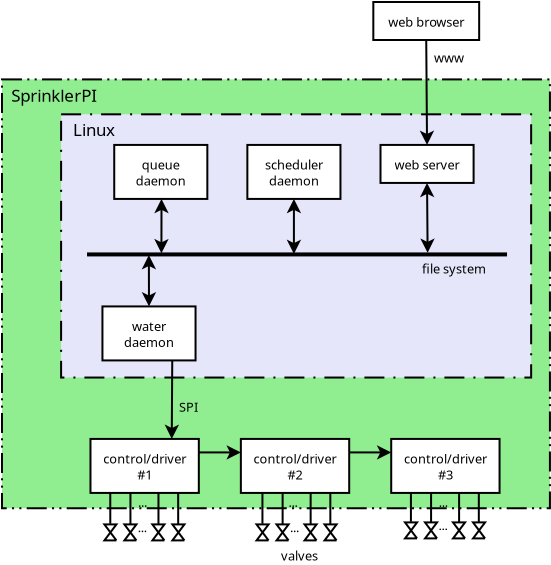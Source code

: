 <?xml version="1.0" encoding="UTF-8"?>
<dia:diagram xmlns:dia="http://www.lysator.liu.se/~alla/dia/">
  <dia:layer name="Background" visible="true" active="true">
    <dia:object type="Standard - Box" version="0" id="O0">
      <dia:attribute name="obj_pos">
        <dia:point val="8.048,3.449"/>
      </dia:attribute>
      <dia:attribute name="obj_bb">
        <dia:rectangle val="7.998,3.399;35.495,24.942"/>
      </dia:attribute>
      <dia:attribute name="elem_corner">
        <dia:point val="8.048,3.449"/>
      </dia:attribute>
      <dia:attribute name="elem_width">
        <dia:real val="27.396"/>
      </dia:attribute>
      <dia:attribute name="elem_height">
        <dia:real val="21.443"/>
      </dia:attribute>
      <dia:attribute name="border_width">
        <dia:real val="0.1"/>
      </dia:attribute>
      <dia:attribute name="inner_color">
        <dia:color val="#90ee90"/>
      </dia:attribute>
      <dia:attribute name="show_background">
        <dia:boolean val="true"/>
      </dia:attribute>
      <dia:attribute name="line_style">
        <dia:enum val="3"/>
      </dia:attribute>
    </dia:object>
    <dia:object type="Standard - Line" version="0" id="O1">
      <dia:attribute name="obj_pos">
        <dia:point val="22.079,23.827"/>
      </dia:attribute>
      <dia:attribute name="obj_bb">
        <dia:rectangle val="22.029,23.777;22.129,25.751"/>
      </dia:attribute>
      <dia:attribute name="conn_endpoints">
        <dia:point val="22.079,23.827"/>
        <dia:point val="22.079,25.701"/>
      </dia:attribute>
      <dia:attribute name="numcp">
        <dia:int val="1"/>
      </dia:attribute>
    </dia:object>
    <dia:object type="Standard - Text" version="1" id="O2">
      <dia:attribute name="obj_pos">
        <dia:point val="22.449,26.095"/>
      </dia:attribute>
      <dia:attribute name="obj_bb">
        <dia:rectangle val="22.449,25.5;23.056,26.245"/>
      </dia:attribute>
      <dia:attribute name="text">
        <dia:composite type="text">
          <dia:attribute name="string">
            <dia:string>#...#</dia:string>
          </dia:attribute>
          <dia:attribute name="font">
            <dia:font family="sans" style="0" name="Helvetica"/>
          </dia:attribute>
          <dia:attribute name="height">
            <dia:real val="0.8"/>
          </dia:attribute>
          <dia:attribute name="pos">
            <dia:point val="22.449,26.095"/>
          </dia:attribute>
          <dia:attribute name="color">
            <dia:color val="#000000"/>
          </dia:attribute>
          <dia:attribute name="alignment">
            <dia:enum val="0"/>
          </dia:attribute>
        </dia:composite>
      </dia:attribute>
      <dia:attribute name="valign">
        <dia:enum val="3"/>
      </dia:attribute>
    </dia:object>
    <dia:object type="Standard - Line" version="0" id="O3">
      <dia:attribute name="obj_pos">
        <dia:point val="21.07,23.794"/>
      </dia:attribute>
      <dia:attribute name="obj_bb">
        <dia:rectangle val="21.02,23.744;21.12,25.718"/>
      </dia:attribute>
      <dia:attribute name="conn_endpoints">
        <dia:point val="21.07,23.794"/>
        <dia:point val="21.07,25.668"/>
      </dia:attribute>
      <dia:attribute name="numcp">
        <dia:int val="1"/>
      </dia:attribute>
    </dia:object>
    <dia:object type="Standard - Line" version="0" id="O4">
      <dia:attribute name="obj_pos">
        <dia:point val="23.48,23.809"/>
      </dia:attribute>
      <dia:attribute name="obj_bb">
        <dia:rectangle val="23.43,23.759;23.53,25.733"/>
      </dia:attribute>
      <dia:attribute name="conn_endpoints">
        <dia:point val="23.48,23.809"/>
        <dia:point val="23.48,25.683"/>
      </dia:attribute>
      <dia:attribute name="numcp">
        <dia:int val="1"/>
      </dia:attribute>
    </dia:object>
    <dia:object type="Standard - Line" version="0" id="O5">
      <dia:attribute name="obj_pos">
        <dia:point val="24.465,23.816"/>
      </dia:attribute>
      <dia:attribute name="obj_bb">
        <dia:rectangle val="24.415,23.766;24.515,25.739"/>
      </dia:attribute>
      <dia:attribute name="conn_endpoints">
        <dia:point val="24.465,23.816"/>
        <dia:point val="24.465,25.689"/>
      </dia:attribute>
      <dia:attribute name="numcp">
        <dia:int val="1"/>
      </dia:attribute>
    </dia:object>
    <dia:object type="Standard - PolyLine" version="0" id="O6">
      <dia:attribute name="obj_pos">
        <dia:point val="24.776,26.5"/>
      </dia:attribute>
      <dia:attribute name="obj_bb">
        <dia:rectangle val="24.076,25.65;24.876,26.57"/>
      </dia:attribute>
      <dia:attribute name="poly_points">
        <dia:point val="24.776,26.5"/>
        <dia:point val="24.176,25.7"/>
        <dia:point val="24.776,25.7"/>
        <dia:point val="24.176,26.5"/>
        <dia:point val="24.776,26.5"/>
      </dia:attribute>
    </dia:object>
    <dia:object type="Standard - PolyLine" version="0" id="O7">
      <dia:attribute name="obj_pos">
        <dia:point val="21.376,26.5"/>
      </dia:attribute>
      <dia:attribute name="obj_bb">
        <dia:rectangle val="20.676,25.65;21.476,26.57"/>
      </dia:attribute>
      <dia:attribute name="poly_points">
        <dia:point val="21.376,26.5"/>
        <dia:point val="20.776,25.7"/>
        <dia:point val="21.376,25.7"/>
        <dia:point val="20.776,26.5"/>
        <dia:point val="21.376,26.5"/>
      </dia:attribute>
    </dia:object>
    <dia:object type="Standard - PolyLine" version="0" id="O8">
      <dia:attribute name="obj_pos">
        <dia:point val="22.376,26.5"/>
      </dia:attribute>
      <dia:attribute name="obj_bb">
        <dia:rectangle val="21.676,25.65;22.476,26.57"/>
      </dia:attribute>
      <dia:attribute name="poly_points">
        <dia:point val="22.376,26.5"/>
        <dia:point val="21.776,25.7"/>
        <dia:point val="22.376,25.7"/>
        <dia:point val="21.776,26.5"/>
        <dia:point val="22.376,26.5"/>
      </dia:attribute>
    </dia:object>
    <dia:object type="Standard - PolyLine" version="0" id="O9">
      <dia:attribute name="obj_pos">
        <dia:point val="23.776,26.5"/>
      </dia:attribute>
      <dia:attribute name="obj_bb">
        <dia:rectangle val="23.076,25.65;23.876,26.57"/>
      </dia:attribute>
      <dia:attribute name="poly_points">
        <dia:point val="23.776,26.5"/>
        <dia:point val="23.176,25.7"/>
        <dia:point val="23.776,25.7"/>
        <dia:point val="23.176,26.5"/>
        <dia:point val="23.776,26.5"/>
      </dia:attribute>
    </dia:object>
    <dia:object type="Standard - Line" version="0" id="O10">
      <dia:attribute name="obj_pos">
        <dia:point val="14.47,23.827"/>
      </dia:attribute>
      <dia:attribute name="obj_bb">
        <dia:rectangle val="14.42,23.777;14.52,25.751"/>
      </dia:attribute>
      <dia:attribute name="conn_endpoints">
        <dia:point val="14.47,23.827"/>
        <dia:point val="14.47,25.701"/>
      </dia:attribute>
      <dia:attribute name="numcp">
        <dia:int val="1"/>
      </dia:attribute>
    </dia:object>
    <dia:object type="Standard - Text" version="1" id="O11">
      <dia:attribute name="obj_pos">
        <dia:point val="14.841,26.095"/>
      </dia:attribute>
      <dia:attribute name="obj_bb">
        <dia:rectangle val="14.841,25.5;15.448,26.245"/>
      </dia:attribute>
      <dia:attribute name="text">
        <dia:composite type="text">
          <dia:attribute name="string">
            <dia:string>#...#</dia:string>
          </dia:attribute>
          <dia:attribute name="font">
            <dia:font family="sans" style="0" name="Helvetica"/>
          </dia:attribute>
          <dia:attribute name="height">
            <dia:real val="0.8"/>
          </dia:attribute>
          <dia:attribute name="pos">
            <dia:point val="14.841,26.095"/>
          </dia:attribute>
          <dia:attribute name="color">
            <dia:color val="#000000"/>
          </dia:attribute>
          <dia:attribute name="alignment">
            <dia:enum val="0"/>
          </dia:attribute>
        </dia:composite>
      </dia:attribute>
      <dia:attribute name="valign">
        <dia:enum val="3"/>
      </dia:attribute>
    </dia:object>
    <dia:object type="Standard - Line" version="0" id="O12">
      <dia:attribute name="obj_pos">
        <dia:point val="13.462,23.794"/>
      </dia:attribute>
      <dia:attribute name="obj_bb">
        <dia:rectangle val="13.412,23.744;13.512,25.718"/>
      </dia:attribute>
      <dia:attribute name="conn_endpoints">
        <dia:point val="13.462,23.794"/>
        <dia:point val="13.462,25.668"/>
      </dia:attribute>
      <dia:attribute name="numcp">
        <dia:int val="1"/>
      </dia:attribute>
    </dia:object>
    <dia:object type="Standard - Line" version="0" id="O13">
      <dia:attribute name="obj_pos">
        <dia:point val="15.871,23.809"/>
      </dia:attribute>
      <dia:attribute name="obj_bb">
        <dia:rectangle val="15.821,23.759;15.921,25.733"/>
      </dia:attribute>
      <dia:attribute name="conn_endpoints">
        <dia:point val="15.871,23.809"/>
        <dia:point val="15.871,25.683"/>
      </dia:attribute>
      <dia:attribute name="numcp">
        <dia:int val="1"/>
      </dia:attribute>
    </dia:object>
    <dia:object type="Standard - Line" version="0" id="O14">
      <dia:attribute name="obj_pos">
        <dia:point val="16.857,23.816"/>
      </dia:attribute>
      <dia:attribute name="obj_bb">
        <dia:rectangle val="16.807,23.766;16.907,25.739"/>
      </dia:attribute>
      <dia:attribute name="conn_endpoints">
        <dia:point val="16.857,23.816"/>
        <dia:point val="16.857,25.689"/>
      </dia:attribute>
      <dia:attribute name="numcp">
        <dia:int val="1"/>
      </dia:attribute>
    </dia:object>
    <dia:object type="Standard - PolyLine" version="0" id="O15">
      <dia:attribute name="obj_pos">
        <dia:point val="17.168,26.5"/>
      </dia:attribute>
      <dia:attribute name="obj_bb">
        <dia:rectangle val="16.468,25.65;17.268,26.57"/>
      </dia:attribute>
      <dia:attribute name="poly_points">
        <dia:point val="17.168,26.5"/>
        <dia:point val="16.568,25.7"/>
        <dia:point val="17.168,25.7"/>
        <dia:point val="16.568,26.5"/>
        <dia:point val="17.168,26.5"/>
      </dia:attribute>
    </dia:object>
    <dia:object type="Standard - PolyLine" version="0" id="O16">
      <dia:attribute name="obj_pos">
        <dia:point val="13.768,26.5"/>
      </dia:attribute>
      <dia:attribute name="obj_bb">
        <dia:rectangle val="13.068,25.65;13.868,26.57"/>
      </dia:attribute>
      <dia:attribute name="poly_points">
        <dia:point val="13.768,26.5"/>
        <dia:point val="13.168,25.7"/>
        <dia:point val="13.768,25.7"/>
        <dia:point val="13.168,26.5"/>
        <dia:point val="13.768,26.5"/>
      </dia:attribute>
    </dia:object>
    <dia:object type="Standard - PolyLine" version="0" id="O17">
      <dia:attribute name="obj_pos">
        <dia:point val="14.768,26.5"/>
      </dia:attribute>
      <dia:attribute name="obj_bb">
        <dia:rectangle val="14.068,25.65;14.868,26.57"/>
      </dia:attribute>
      <dia:attribute name="poly_points">
        <dia:point val="14.768,26.5"/>
        <dia:point val="14.168,25.7"/>
        <dia:point val="14.768,25.7"/>
        <dia:point val="14.168,26.5"/>
        <dia:point val="14.768,26.5"/>
      </dia:attribute>
    </dia:object>
    <dia:object type="Standard - PolyLine" version="0" id="O18">
      <dia:attribute name="obj_pos">
        <dia:point val="16.168,26.5"/>
      </dia:attribute>
      <dia:attribute name="obj_bb">
        <dia:rectangle val="15.468,25.65;16.268,26.57"/>
      </dia:attribute>
      <dia:attribute name="poly_points">
        <dia:point val="16.168,26.5"/>
        <dia:point val="15.568,25.7"/>
        <dia:point val="16.168,25.7"/>
        <dia:point val="15.568,26.5"/>
        <dia:point val="16.168,26.5"/>
      </dia:attribute>
    </dia:object>
    <dia:object type="Standard - Box" version="0" id="O19">
      <dia:attribute name="obj_pos">
        <dia:point val="11.003,5.195"/>
      </dia:attribute>
      <dia:attribute name="obj_bb">
        <dia:rectangle val="10.953,5.145;34.555,18.406"/>
      </dia:attribute>
      <dia:attribute name="elem_corner">
        <dia:point val="11.003,5.195"/>
      </dia:attribute>
      <dia:attribute name="elem_width">
        <dia:real val="23.502"/>
      </dia:attribute>
      <dia:attribute name="elem_height">
        <dia:real val="13.161"/>
      </dia:attribute>
      <dia:attribute name="border_width">
        <dia:real val="0.1"/>
      </dia:attribute>
      <dia:attribute name="inner_color">
        <dia:color val="#e6e6fa"/>
      </dia:attribute>
      <dia:attribute name="show_background">
        <dia:boolean val="true"/>
      </dia:attribute>
      <dia:attribute name="line_style">
        <dia:enum val="2"/>
      </dia:attribute>
    </dia:object>
    <dia:object type="Standard - Text" version="1" id="O20">
      <dia:attribute name="obj_pos">
        <dia:point val="22,27.5"/>
      </dia:attribute>
      <dia:attribute name="obj_bb">
        <dia:rectangle val="22,26.905;24.058,27.65"/>
      </dia:attribute>
      <dia:attribute name="text">
        <dia:composite type="text">
          <dia:attribute name="string">
            <dia:string>#valves#</dia:string>
          </dia:attribute>
          <dia:attribute name="font">
            <dia:font family="sans" style="0" name="Helvetica"/>
          </dia:attribute>
          <dia:attribute name="height">
            <dia:real val="0.8"/>
          </dia:attribute>
          <dia:attribute name="pos">
            <dia:point val="22,27.5"/>
          </dia:attribute>
          <dia:attribute name="color">
            <dia:color val="#000000"/>
          </dia:attribute>
          <dia:attribute name="alignment">
            <dia:enum val="0"/>
          </dia:attribute>
        </dia:composite>
      </dia:attribute>
      <dia:attribute name="valign">
        <dia:enum val="3"/>
      </dia:attribute>
    </dia:object>
    <dia:object type="Standard - Line" version="0" id="O21">
      <dia:attribute name="obj_pos">
        <dia:point val="16.561,17.5"/>
      </dia:attribute>
      <dia:attribute name="obj_bb">
        <dia:rectangle val="16.178,17.45;16.901,21.537"/>
      </dia:attribute>
      <dia:attribute name="conn_endpoints">
        <dia:point val="16.561,17.5"/>
        <dia:point val="16.535,21.425"/>
      </dia:attribute>
      <dia:attribute name="numcp">
        <dia:int val="1"/>
      </dia:attribute>
      <dia:attribute name="end_arrow">
        <dia:enum val="22"/>
      </dia:attribute>
      <dia:attribute name="end_arrow_length">
        <dia:real val="0.5"/>
      </dia:attribute>
      <dia:attribute name="end_arrow_width">
        <dia:real val="0.5"/>
      </dia:attribute>
      <dia:connections>
        <dia:connection handle="0" to="O42" connection="14"/>
        <dia:connection handle="1" to="O35" connection="3"/>
      </dia:connections>
    </dia:object>
    <dia:object type="Standard - Text" version="1" id="O22">
      <dia:attribute name="obj_pos">
        <dia:point val="8.513,4.571"/>
      </dia:attribute>
      <dia:attribute name="obj_bb">
        <dia:rectangle val="8.513,3.784;13.063,4.771"/>
      </dia:attribute>
      <dia:attribute name="text">
        <dia:composite type="text">
          <dia:attribute name="string">
            <dia:string>#SprinklerPI#</dia:string>
          </dia:attribute>
          <dia:attribute name="font">
            <dia:font family="sans" style="0" name="Helvetica"/>
          </dia:attribute>
          <dia:attribute name="height">
            <dia:real val="1.058"/>
          </dia:attribute>
          <dia:attribute name="pos">
            <dia:point val="8.513,4.571"/>
          </dia:attribute>
          <dia:attribute name="color">
            <dia:color val="#000000"/>
          </dia:attribute>
          <dia:attribute name="alignment">
            <dia:enum val="0"/>
          </dia:attribute>
        </dia:composite>
      </dia:attribute>
      <dia:attribute name="valign">
        <dia:enum val="3"/>
      </dia:attribute>
    </dia:object>
    <dia:object type="Standard - Text" version="1" id="O23">
      <dia:attribute name="obj_pos">
        <dia:point val="29.647,2.606"/>
      </dia:attribute>
      <dia:attribute name="obj_bb">
        <dia:rectangle val="29.647,2.011;31.215,2.756"/>
      </dia:attribute>
      <dia:attribute name="text">
        <dia:composite type="text">
          <dia:attribute name="string">
            <dia:string>#www#</dia:string>
          </dia:attribute>
          <dia:attribute name="font">
            <dia:font family="sans" style="0" name="Helvetica"/>
          </dia:attribute>
          <dia:attribute name="height">
            <dia:real val="0.8"/>
          </dia:attribute>
          <dia:attribute name="pos">
            <dia:point val="29.647,2.606"/>
          </dia:attribute>
          <dia:attribute name="color">
            <dia:color val="#000000"/>
          </dia:attribute>
          <dia:attribute name="alignment">
            <dia:enum val="0"/>
          </dia:attribute>
        </dia:composite>
      </dia:attribute>
      <dia:attribute name="valign">
        <dia:enum val="3"/>
      </dia:attribute>
    </dia:object>
    <dia:object type="Flowchart - Box" version="0" id="O24">
      <dia:attribute name="obj_pos">
        <dia:point val="26.614,-0.421"/>
      </dia:attribute>
      <dia:attribute name="obj_bb">
        <dia:rectangle val="26.564,-0.471;31.957,1.529"/>
      </dia:attribute>
      <dia:attribute name="elem_corner">
        <dia:point val="26.614,-0.421"/>
      </dia:attribute>
      <dia:attribute name="elem_width">
        <dia:real val="5.292"/>
      </dia:attribute>
      <dia:attribute name="elem_height">
        <dia:real val="1.9"/>
      </dia:attribute>
      <dia:attribute name="show_background">
        <dia:boolean val="true"/>
      </dia:attribute>
      <dia:attribute name="padding">
        <dia:real val="0.5"/>
      </dia:attribute>
      <dia:attribute name="text">
        <dia:composite type="text">
          <dia:attribute name="string">
            <dia:string>#web browser#</dia:string>
          </dia:attribute>
          <dia:attribute name="font">
            <dia:font family="sans" style="0" name="Helvetica"/>
          </dia:attribute>
          <dia:attribute name="height">
            <dia:real val="0.8"/>
          </dia:attribute>
          <dia:attribute name="pos">
            <dia:point val="29.26,0.724"/>
          </dia:attribute>
          <dia:attribute name="color">
            <dia:color val="#000000"/>
          </dia:attribute>
          <dia:attribute name="alignment">
            <dia:enum val="1"/>
          </dia:attribute>
        </dia:composite>
      </dia:attribute>
    </dia:object>
    <dia:object type="Standard - Line" version="0" id="O25">
      <dia:attribute name="obj_pos">
        <dia:point val="29.502,23.727"/>
      </dia:attribute>
      <dia:attribute name="obj_bb">
        <dia:rectangle val="29.452,23.677;29.552,25.651"/>
      </dia:attribute>
      <dia:attribute name="conn_endpoints">
        <dia:point val="29.502,23.727"/>
        <dia:point val="29.502,25.601"/>
      </dia:attribute>
      <dia:attribute name="numcp">
        <dia:int val="1"/>
      </dia:attribute>
    </dia:object>
    <dia:object type="Standard - Text" version="1" id="O26">
      <dia:attribute name="obj_pos">
        <dia:point val="29.873,25.995"/>
      </dia:attribute>
      <dia:attribute name="obj_bb">
        <dia:rectangle val="29.873,25.4;30.48,26.145"/>
      </dia:attribute>
      <dia:attribute name="text">
        <dia:composite type="text">
          <dia:attribute name="string">
            <dia:string>#...#</dia:string>
          </dia:attribute>
          <dia:attribute name="font">
            <dia:font family="sans" style="0" name="Helvetica"/>
          </dia:attribute>
          <dia:attribute name="height">
            <dia:real val="0.8"/>
          </dia:attribute>
          <dia:attribute name="pos">
            <dia:point val="29.873,25.995"/>
          </dia:attribute>
          <dia:attribute name="color">
            <dia:color val="#000000"/>
          </dia:attribute>
          <dia:attribute name="alignment">
            <dia:enum val="0"/>
          </dia:attribute>
        </dia:composite>
      </dia:attribute>
      <dia:attribute name="valign">
        <dia:enum val="3"/>
      </dia:attribute>
    </dia:object>
    <dia:object type="Standard - Line" version="0" id="O27">
      <dia:attribute name="obj_pos">
        <dia:point val="28.494,23.694"/>
      </dia:attribute>
      <dia:attribute name="obj_bb">
        <dia:rectangle val="28.444,23.644;28.544,25.618"/>
      </dia:attribute>
      <dia:attribute name="conn_endpoints">
        <dia:point val="28.494,23.694"/>
        <dia:point val="28.494,25.568"/>
      </dia:attribute>
      <dia:attribute name="numcp">
        <dia:int val="1"/>
      </dia:attribute>
    </dia:object>
    <dia:object type="Standard - Line" version="0" id="O28">
      <dia:attribute name="obj_pos">
        <dia:point val="30.903,23.709"/>
      </dia:attribute>
      <dia:attribute name="obj_bb">
        <dia:rectangle val="30.853,23.66;30.953,25.633"/>
      </dia:attribute>
      <dia:attribute name="conn_endpoints">
        <dia:point val="30.903,23.709"/>
        <dia:point val="30.903,25.583"/>
      </dia:attribute>
      <dia:attribute name="numcp">
        <dia:int val="1"/>
      </dia:attribute>
    </dia:object>
    <dia:object type="Standard - Line" version="0" id="O29">
      <dia:attribute name="obj_pos">
        <dia:point val="31.889,23.716"/>
      </dia:attribute>
      <dia:attribute name="obj_bb">
        <dia:rectangle val="31.839,23.666;31.939,25.639"/>
      </dia:attribute>
      <dia:attribute name="conn_endpoints">
        <dia:point val="31.889,23.716"/>
        <dia:point val="31.889,25.589"/>
      </dia:attribute>
      <dia:attribute name="numcp">
        <dia:int val="1"/>
      </dia:attribute>
    </dia:object>
    <dia:object type="Standard - Text" version="1" id="O30">
      <dia:attribute name="obj_pos">
        <dia:point val="29.889,24.833"/>
      </dia:attribute>
      <dia:attribute name="obj_bb">
        <dia:rectangle val="29.889,24.238;30.497,24.983"/>
      </dia:attribute>
      <dia:attribute name="text">
        <dia:composite type="text">
          <dia:attribute name="string">
            <dia:string>#...#</dia:string>
          </dia:attribute>
          <dia:attribute name="font">
            <dia:font family="sans" style="0" name="Helvetica"/>
          </dia:attribute>
          <dia:attribute name="height">
            <dia:real val="0.8"/>
          </dia:attribute>
          <dia:attribute name="pos">
            <dia:point val="29.889,24.833"/>
          </dia:attribute>
          <dia:attribute name="color">
            <dia:color val="#000000"/>
          </dia:attribute>
          <dia:attribute name="alignment">
            <dia:enum val="0"/>
          </dia:attribute>
        </dia:composite>
      </dia:attribute>
      <dia:attribute name="valign">
        <dia:enum val="3"/>
      </dia:attribute>
    </dia:object>
    <dia:object type="Flowchart - Box" version="0" id="O31">
      <dia:attribute name="obj_pos">
        <dia:point val="27.509,21.425"/>
      </dia:attribute>
      <dia:attribute name="obj_bb">
        <dia:rectangle val="27.459,21.375;32.976,24.175"/>
      </dia:attribute>
      <dia:attribute name="elem_corner">
        <dia:point val="27.509,21.425"/>
      </dia:attribute>
      <dia:attribute name="elem_width">
        <dia:real val="5.417"/>
      </dia:attribute>
      <dia:attribute name="elem_height">
        <dia:real val="2.7"/>
      </dia:attribute>
      <dia:attribute name="show_background">
        <dia:boolean val="true"/>
      </dia:attribute>
      <dia:attribute name="padding">
        <dia:real val="0.5"/>
      </dia:attribute>
      <dia:attribute name="text">
        <dia:composite type="text">
          <dia:attribute name="string">
            <dia:string>#control/driver
#3#</dia:string>
          </dia:attribute>
          <dia:attribute name="font">
            <dia:font family="sans" style="0" name="Helvetica"/>
          </dia:attribute>
          <dia:attribute name="height">
            <dia:real val="0.8"/>
          </dia:attribute>
          <dia:attribute name="pos">
            <dia:point val="30.218,22.57"/>
          </dia:attribute>
          <dia:attribute name="color">
            <dia:color val="#000000"/>
          </dia:attribute>
          <dia:attribute name="alignment">
            <dia:enum val="1"/>
          </dia:attribute>
        </dia:composite>
      </dia:attribute>
    </dia:object>
    <dia:object type="Standard - Text" version="1" id="O32">
      <dia:attribute name="obj_pos">
        <dia:point val="22.371,24.833"/>
      </dia:attribute>
      <dia:attribute name="obj_bb">
        <dia:rectangle val="22.371,24.238;22.979,24.983"/>
      </dia:attribute>
      <dia:attribute name="text">
        <dia:composite type="text">
          <dia:attribute name="string">
            <dia:string>#...#</dia:string>
          </dia:attribute>
          <dia:attribute name="font">
            <dia:font family="sans" style="0" name="Helvetica"/>
          </dia:attribute>
          <dia:attribute name="height">
            <dia:real val="0.8"/>
          </dia:attribute>
          <dia:attribute name="pos">
            <dia:point val="22.371,24.833"/>
          </dia:attribute>
          <dia:attribute name="color">
            <dia:color val="#000000"/>
          </dia:attribute>
          <dia:attribute name="alignment">
            <dia:enum val="0"/>
          </dia:attribute>
        </dia:composite>
      </dia:attribute>
      <dia:attribute name="valign">
        <dia:enum val="3"/>
      </dia:attribute>
    </dia:object>
    <dia:object type="Flowchart - Box" version="0" id="O33">
      <dia:attribute name="obj_pos">
        <dia:point val="19.991,21.425"/>
      </dia:attribute>
      <dia:attribute name="obj_bb">
        <dia:rectangle val="19.941,21.375;25.458,24.175"/>
      </dia:attribute>
      <dia:attribute name="elem_corner">
        <dia:point val="19.991,21.425"/>
      </dia:attribute>
      <dia:attribute name="elem_width">
        <dia:real val="5.417"/>
      </dia:attribute>
      <dia:attribute name="elem_height">
        <dia:real val="2.7"/>
      </dia:attribute>
      <dia:attribute name="show_background">
        <dia:boolean val="true"/>
      </dia:attribute>
      <dia:attribute name="padding">
        <dia:real val="0.5"/>
      </dia:attribute>
      <dia:attribute name="text">
        <dia:composite type="text">
          <dia:attribute name="string">
            <dia:string>#control/driver
#2#</dia:string>
          </dia:attribute>
          <dia:attribute name="font">
            <dia:font family="sans" style="0" name="Helvetica"/>
          </dia:attribute>
          <dia:attribute name="height">
            <dia:real val="0.8"/>
          </dia:attribute>
          <dia:attribute name="pos">
            <dia:point val="22.699,22.57"/>
          </dia:attribute>
          <dia:attribute name="color">
            <dia:color val="#000000"/>
          </dia:attribute>
          <dia:attribute name="alignment">
            <dia:enum val="1"/>
          </dia:attribute>
        </dia:composite>
      </dia:attribute>
    </dia:object>
    <dia:object type="Standard - Text" version="1" id="O34">
      <dia:attribute name="obj_pos">
        <dia:point val="14.853,24.833"/>
      </dia:attribute>
      <dia:attribute name="obj_bb">
        <dia:rectangle val="14.853,24.238;15.46,24.983"/>
      </dia:attribute>
      <dia:attribute name="text">
        <dia:composite type="text">
          <dia:attribute name="string">
            <dia:string>#...#</dia:string>
          </dia:attribute>
          <dia:attribute name="font">
            <dia:font family="sans" style="0" name="Helvetica"/>
          </dia:attribute>
          <dia:attribute name="height">
            <dia:real val="0.8"/>
          </dia:attribute>
          <dia:attribute name="pos">
            <dia:point val="14.853,24.833"/>
          </dia:attribute>
          <dia:attribute name="color">
            <dia:color val="#000000"/>
          </dia:attribute>
          <dia:attribute name="alignment">
            <dia:enum val="0"/>
          </dia:attribute>
        </dia:composite>
      </dia:attribute>
      <dia:attribute name="valign">
        <dia:enum val="3"/>
      </dia:attribute>
    </dia:object>
    <dia:object type="Flowchart - Box" version="0" id="O35">
      <dia:attribute name="obj_pos">
        <dia:point val="12.472,21.425"/>
      </dia:attribute>
      <dia:attribute name="obj_bb">
        <dia:rectangle val="12.422,21.375;17.94,24.175"/>
      </dia:attribute>
      <dia:attribute name="elem_corner">
        <dia:point val="12.472,21.425"/>
      </dia:attribute>
      <dia:attribute name="elem_width">
        <dia:real val="5.417"/>
      </dia:attribute>
      <dia:attribute name="elem_height">
        <dia:real val="2.7"/>
      </dia:attribute>
      <dia:attribute name="show_background">
        <dia:boolean val="true"/>
      </dia:attribute>
      <dia:attribute name="padding">
        <dia:real val="0.5"/>
      </dia:attribute>
      <dia:attribute name="text">
        <dia:composite type="text">
          <dia:attribute name="string">
            <dia:string>#control/driver
#1#</dia:string>
          </dia:attribute>
          <dia:attribute name="font">
            <dia:font family="sans" style="0" name="Helvetica"/>
          </dia:attribute>
          <dia:attribute name="height">
            <dia:real val="0.8"/>
          </dia:attribute>
          <dia:attribute name="pos">
            <dia:point val="15.181,22.57"/>
          </dia:attribute>
          <dia:attribute name="color">
            <dia:color val="#000000"/>
          </dia:attribute>
          <dia:attribute name="alignment">
            <dia:enum val="1"/>
          </dia:attribute>
        </dia:composite>
      </dia:attribute>
    </dia:object>
    <dia:object type="Standard - Line" version="0" id="O36">
      <dia:attribute name="obj_pos">
        <dia:point val="17.89,22.1"/>
      </dia:attribute>
      <dia:attribute name="obj_bb">
        <dia:rectangle val="17.84,21.738;20.102,22.462"/>
      </dia:attribute>
      <dia:attribute name="conn_endpoints">
        <dia:point val="17.89,22.1"/>
        <dia:point val="19.991,22.1"/>
      </dia:attribute>
      <dia:attribute name="numcp">
        <dia:int val="1"/>
      </dia:attribute>
      <dia:attribute name="end_arrow">
        <dia:enum val="22"/>
      </dia:attribute>
      <dia:attribute name="end_arrow_length">
        <dia:real val="0.5"/>
      </dia:attribute>
      <dia:attribute name="end_arrow_width">
        <dia:real val="0.5"/>
      </dia:attribute>
      <dia:connections>
        <dia:connection handle="0" to="O35" connection="6"/>
        <dia:connection handle="1" to="O33" connection="5"/>
      </dia:connections>
    </dia:object>
    <dia:object type="Standard - Line" version="0" id="O37">
      <dia:attribute name="obj_pos">
        <dia:point val="25.408,22.1"/>
      </dia:attribute>
      <dia:attribute name="obj_bb">
        <dia:rectangle val="25.358,21.738;27.621,22.462"/>
      </dia:attribute>
      <dia:attribute name="conn_endpoints">
        <dia:point val="25.408,22.1"/>
        <dia:point val="27.509,22.1"/>
      </dia:attribute>
      <dia:attribute name="numcp">
        <dia:int val="1"/>
      </dia:attribute>
      <dia:attribute name="end_arrow">
        <dia:enum val="22"/>
      </dia:attribute>
      <dia:attribute name="end_arrow_length">
        <dia:real val="0.5"/>
      </dia:attribute>
      <dia:attribute name="end_arrow_width">
        <dia:real val="0.5"/>
      </dia:attribute>
      <dia:connections>
        <dia:connection handle="0" to="O33" connection="6"/>
        <dia:connection handle="1" to="O31" connection="5"/>
      </dia:connections>
    </dia:object>
    <dia:object type="Standard - Text" version="1" id="O38">
      <dia:attribute name="obj_pos">
        <dia:point val="16.896,20.069"/>
      </dia:attribute>
      <dia:attribute name="obj_bb">
        <dia:rectangle val="16.896,19.474;17.879,20.219"/>
      </dia:attribute>
      <dia:attribute name="text">
        <dia:composite type="text">
          <dia:attribute name="string">
            <dia:string>#SPI#</dia:string>
          </dia:attribute>
          <dia:attribute name="font">
            <dia:font family="sans" style="0" name="Helvetica"/>
          </dia:attribute>
          <dia:attribute name="height">
            <dia:real val="0.8"/>
          </dia:attribute>
          <dia:attribute name="pos">
            <dia:point val="16.896,20.069"/>
          </dia:attribute>
          <dia:attribute name="color">
            <dia:color val="#000000"/>
          </dia:attribute>
          <dia:attribute name="alignment">
            <dia:enum val="0"/>
          </dia:attribute>
        </dia:composite>
      </dia:attribute>
      <dia:attribute name="valign">
        <dia:enum val="3"/>
      </dia:attribute>
    </dia:object>
    <dia:object type="Flowchart - Box" version="0" id="O39">
      <dia:attribute name="obj_pos">
        <dia:point val="26.973,6.725"/>
      </dia:attribute>
      <dia:attribute name="obj_bb">
        <dia:rectangle val="26.922,6.675;31.677,8.675"/>
      </dia:attribute>
      <dia:attribute name="elem_corner">
        <dia:point val="26.973,6.725"/>
      </dia:attribute>
      <dia:attribute name="elem_width">
        <dia:real val="4.655"/>
      </dia:attribute>
      <dia:attribute name="elem_height">
        <dia:real val="1.9"/>
      </dia:attribute>
      <dia:attribute name="show_background">
        <dia:boolean val="true"/>
      </dia:attribute>
      <dia:attribute name="padding">
        <dia:real val="0.5"/>
      </dia:attribute>
      <dia:attribute name="text">
        <dia:composite type="text">
          <dia:attribute name="string">
            <dia:string>#web server#</dia:string>
          </dia:attribute>
          <dia:attribute name="font">
            <dia:font family="sans" style="0" name="Helvetica"/>
          </dia:attribute>
          <dia:attribute name="height">
            <dia:real val="0.8"/>
          </dia:attribute>
          <dia:attribute name="pos">
            <dia:point val="29.3,7.87"/>
          </dia:attribute>
          <dia:attribute name="color">
            <dia:color val="#000000"/>
          </dia:attribute>
          <dia:attribute name="alignment">
            <dia:enum val="1"/>
          </dia:attribute>
        </dia:composite>
      </dia:attribute>
    </dia:object>
    <dia:object type="Flowchart - Box" version="0" id="O40">
      <dia:attribute name="obj_pos">
        <dia:point val="20.316,6.725"/>
      </dia:attribute>
      <dia:attribute name="obj_bb">
        <dia:rectangle val="20.266,6.675;25.021,9.475"/>
      </dia:attribute>
      <dia:attribute name="elem_corner">
        <dia:point val="20.316,6.725"/>
      </dia:attribute>
      <dia:attribute name="elem_width">
        <dia:real val="4.655"/>
      </dia:attribute>
      <dia:attribute name="elem_height">
        <dia:real val="2.7"/>
      </dia:attribute>
      <dia:attribute name="show_background">
        <dia:boolean val="true"/>
      </dia:attribute>
      <dia:attribute name="padding">
        <dia:real val="0.5"/>
      </dia:attribute>
      <dia:attribute name="text">
        <dia:composite type="text">
          <dia:attribute name="string">
            <dia:string>#scheduler
daemon#</dia:string>
          </dia:attribute>
          <dia:attribute name="font">
            <dia:font family="sans" style="0" name="Helvetica"/>
          </dia:attribute>
          <dia:attribute name="height">
            <dia:real val="0.8"/>
          </dia:attribute>
          <dia:attribute name="pos">
            <dia:point val="22.644,7.87"/>
          </dia:attribute>
          <dia:attribute name="color">
            <dia:color val="#000000"/>
          </dia:attribute>
          <dia:attribute name="alignment">
            <dia:enum val="1"/>
          </dia:attribute>
        </dia:composite>
      </dia:attribute>
    </dia:object>
    <dia:object type="Flowchart - Box" version="0" id="O41">
      <dia:attribute name="obj_pos">
        <dia:point val="13.66,6.725"/>
      </dia:attribute>
      <dia:attribute name="obj_bb">
        <dia:rectangle val="13.61,6.675;18.365,9.475"/>
      </dia:attribute>
      <dia:attribute name="elem_corner">
        <dia:point val="13.66,6.725"/>
      </dia:attribute>
      <dia:attribute name="elem_width">
        <dia:real val="4.655"/>
      </dia:attribute>
      <dia:attribute name="elem_height">
        <dia:real val="2.7"/>
      </dia:attribute>
      <dia:attribute name="show_background">
        <dia:boolean val="true"/>
      </dia:attribute>
      <dia:attribute name="padding">
        <dia:real val="0.5"/>
      </dia:attribute>
      <dia:attribute name="text">
        <dia:composite type="text">
          <dia:attribute name="string">
            <dia:string>#queue
daemon#</dia:string>
          </dia:attribute>
          <dia:attribute name="font">
            <dia:font family="sans" style="0" name="Helvetica"/>
          </dia:attribute>
          <dia:attribute name="height">
            <dia:real val="0.8"/>
          </dia:attribute>
          <dia:attribute name="pos">
            <dia:point val="15.988,7.87"/>
          </dia:attribute>
          <dia:attribute name="color">
            <dia:color val="#000000"/>
          </dia:attribute>
          <dia:attribute name="alignment">
            <dia:enum val="1"/>
          </dia:attribute>
        </dia:composite>
      </dia:attribute>
    </dia:object>
    <dia:object type="Flowchart - Box" version="0" id="O42">
      <dia:attribute name="obj_pos">
        <dia:point val="13.07,14.8"/>
      </dia:attribute>
      <dia:attribute name="obj_bb">
        <dia:rectangle val="13.02,14.75;17.775,17.55"/>
      </dia:attribute>
      <dia:attribute name="elem_corner">
        <dia:point val="13.07,14.8"/>
      </dia:attribute>
      <dia:attribute name="elem_width">
        <dia:real val="4.655"/>
      </dia:attribute>
      <dia:attribute name="elem_height">
        <dia:real val="2.7"/>
      </dia:attribute>
      <dia:attribute name="show_background">
        <dia:boolean val="true"/>
      </dia:attribute>
      <dia:attribute name="padding">
        <dia:real val="0.5"/>
      </dia:attribute>
      <dia:attribute name="text">
        <dia:composite type="text">
          <dia:attribute name="string">
            <dia:string>#water
daemon#</dia:string>
          </dia:attribute>
          <dia:attribute name="font">
            <dia:font family="sans" style="0" name="Helvetica"/>
          </dia:attribute>
          <dia:attribute name="height">
            <dia:real val="0.8"/>
          </dia:attribute>
          <dia:attribute name="pos">
            <dia:point val="15.397,15.945"/>
          </dia:attribute>
          <dia:attribute name="color">
            <dia:color val="#000000"/>
          </dia:attribute>
          <dia:attribute name="alignment">
            <dia:enum val="1"/>
          </dia:attribute>
        </dia:composite>
      </dia:attribute>
    </dia:object>
    <dia:object type="Standard - Line" version="0" id="O43">
      <dia:attribute name="obj_pos">
        <dia:point val="12.3,12.2"/>
      </dia:attribute>
      <dia:attribute name="obj_bb">
        <dia:rectangle val="12.2,12.1;33.4,12.3"/>
      </dia:attribute>
      <dia:attribute name="conn_endpoints">
        <dia:point val="12.3,12.2"/>
        <dia:point val="33.3,12.2"/>
      </dia:attribute>
      <dia:attribute name="numcp">
        <dia:int val="1"/>
      </dia:attribute>
      <dia:attribute name="line_width">
        <dia:real val="0.2"/>
      </dia:attribute>
    </dia:object>
    <dia:object type="Standard - Line" version="0" id="O44">
      <dia:attribute name="obj_pos">
        <dia:point val="22.644,9.425"/>
      </dia:attribute>
      <dia:attribute name="obj_bb">
        <dia:rectangle val="22.281,9.375;23.005,12.229"/>
      </dia:attribute>
      <dia:attribute name="conn_endpoints">
        <dia:point val="22.644,9.425"/>
        <dia:point val="22.643,12.178"/>
      </dia:attribute>
      <dia:attribute name="numcp">
        <dia:int val="1"/>
      </dia:attribute>
      <dia:attribute name="start_arrow">
        <dia:enum val="22"/>
      </dia:attribute>
      <dia:attribute name="start_arrow_length">
        <dia:real val="0.5"/>
      </dia:attribute>
      <dia:attribute name="start_arrow_width">
        <dia:real val="0.5"/>
      </dia:attribute>
      <dia:attribute name="end_arrow">
        <dia:enum val="22"/>
      </dia:attribute>
      <dia:attribute name="end_arrow_length">
        <dia:real val="0.5"/>
      </dia:attribute>
      <dia:attribute name="end_arrow_width">
        <dia:real val="0.5"/>
      </dia:attribute>
      <dia:connections>
        <dia:connection handle="0" to="O40" connection="13"/>
      </dia:connections>
    </dia:object>
    <dia:object type="Standard - Line" version="0" id="O45">
      <dia:attribute name="obj_pos">
        <dia:point val="16.023,9.425"/>
      </dia:attribute>
      <dia:attribute name="obj_bb">
        <dia:rectangle val="15.659,9.375;16.384,12.193"/>
      </dia:attribute>
      <dia:attribute name="conn_endpoints">
        <dia:point val="16.023,9.425"/>
        <dia:point val="16.019,12.143"/>
      </dia:attribute>
      <dia:attribute name="numcp">
        <dia:int val="1"/>
      </dia:attribute>
      <dia:attribute name="start_arrow">
        <dia:enum val="22"/>
      </dia:attribute>
      <dia:attribute name="start_arrow_length">
        <dia:real val="0.5"/>
      </dia:attribute>
      <dia:attribute name="start_arrow_width">
        <dia:real val="0.5"/>
      </dia:attribute>
      <dia:attribute name="end_arrow">
        <dia:enum val="22"/>
      </dia:attribute>
      <dia:attribute name="end_arrow_length">
        <dia:real val="0.5"/>
      </dia:attribute>
      <dia:attribute name="end_arrow_width">
        <dia:real val="0.5"/>
      </dia:attribute>
      <dia:connections>
        <dia:connection handle="0" to="O41" connection="13"/>
      </dia:connections>
    </dia:object>
    <dia:object type="Standard - Line" version="0" id="O46">
      <dia:attribute name="obj_pos">
        <dia:point val="15.391,12.232"/>
      </dia:attribute>
      <dia:attribute name="obj_bb">
        <dia:rectangle val="15.031,12.181;15.757,14.85"/>
      </dia:attribute>
      <dia:attribute name="conn_endpoints">
        <dia:point val="15.391,12.232"/>
        <dia:point val="15.397,14.8"/>
      </dia:attribute>
      <dia:attribute name="numcp">
        <dia:int val="1"/>
      </dia:attribute>
      <dia:attribute name="start_arrow">
        <dia:enum val="22"/>
      </dia:attribute>
      <dia:attribute name="start_arrow_length">
        <dia:real val="0.5"/>
      </dia:attribute>
      <dia:attribute name="start_arrow_width">
        <dia:real val="0.5"/>
      </dia:attribute>
      <dia:attribute name="end_arrow">
        <dia:enum val="22"/>
      </dia:attribute>
      <dia:attribute name="end_arrow_length">
        <dia:real val="0.5"/>
      </dia:attribute>
      <dia:attribute name="end_arrow_width">
        <dia:real val="0.5"/>
      </dia:attribute>
      <dia:connections>
        <dia:connection handle="1" to="O42" connection="2"/>
      </dia:connections>
    </dia:object>
    <dia:object type="Standard - Line" version="0" id="O47">
      <dia:attribute name="obj_pos">
        <dia:point val="29.3,8.625"/>
      </dia:attribute>
      <dia:attribute name="obj_bb">
        <dia:rectangle val="28.944,8.575;29.685,12.171"/>
      </dia:attribute>
      <dia:attribute name="conn_endpoints">
        <dia:point val="29.3,8.625"/>
        <dia:point val="29.329,12.12"/>
      </dia:attribute>
      <dia:attribute name="numcp">
        <dia:int val="1"/>
      </dia:attribute>
      <dia:attribute name="start_arrow">
        <dia:enum val="22"/>
      </dia:attribute>
      <dia:attribute name="start_arrow_length">
        <dia:real val="0.5"/>
      </dia:attribute>
      <dia:attribute name="start_arrow_width">
        <dia:real val="0.5"/>
      </dia:attribute>
      <dia:attribute name="end_arrow">
        <dia:enum val="22"/>
      </dia:attribute>
      <dia:attribute name="end_arrow_length">
        <dia:real val="0.5"/>
      </dia:attribute>
      <dia:attribute name="end_arrow_width">
        <dia:real val="0.5"/>
      </dia:attribute>
      <dia:connections>
        <dia:connection handle="0" to="O39" connection="13"/>
      </dia:connections>
    </dia:object>
    <dia:object type="Standard - Line" version="0" id="O48">
      <dia:attribute name="obj_pos">
        <dia:point val="29.26,1.479"/>
      </dia:attribute>
      <dia:attribute name="obj_bb">
        <dia:rectangle val="28.934,1.429;29.657,6.837"/>
      </dia:attribute>
      <dia:attribute name="conn_endpoints">
        <dia:point val="29.26,1.479"/>
        <dia:point val="29.3,6.725"/>
      </dia:attribute>
      <dia:attribute name="numcp">
        <dia:int val="1"/>
      </dia:attribute>
      <dia:attribute name="end_arrow">
        <dia:enum val="22"/>
      </dia:attribute>
      <dia:attribute name="end_arrow_length">
        <dia:real val="0.5"/>
      </dia:attribute>
      <dia:attribute name="end_arrow_width">
        <dia:real val="0.5"/>
      </dia:attribute>
      <dia:connections>
        <dia:connection handle="0" to="O24" connection="13"/>
        <dia:connection handle="1" to="O39" connection="2"/>
      </dia:connections>
    </dia:object>
    <dia:object type="Standard - Text" version="1" id="O49">
      <dia:attribute name="obj_pos">
        <dia:point val="11.594,6.278"/>
      </dia:attribute>
      <dia:attribute name="obj_bb">
        <dia:rectangle val="11.594,5.49;13.879,6.478"/>
      </dia:attribute>
      <dia:attribute name="text">
        <dia:composite type="text">
          <dia:attribute name="string">
            <dia:string>#Linux#</dia:string>
          </dia:attribute>
          <dia:attribute name="font">
            <dia:font family="sans" style="0" name="Helvetica"/>
          </dia:attribute>
          <dia:attribute name="height">
            <dia:real val="1.058"/>
          </dia:attribute>
          <dia:attribute name="pos">
            <dia:point val="11.594,6.278"/>
          </dia:attribute>
          <dia:attribute name="color">
            <dia:color val="#000000"/>
          </dia:attribute>
          <dia:attribute name="alignment">
            <dia:enum val="0"/>
          </dia:attribute>
        </dia:composite>
      </dia:attribute>
      <dia:attribute name="valign">
        <dia:enum val="3"/>
      </dia:attribute>
    </dia:object>
    <dia:object type="Standard - Text" version="1" id="O50">
      <dia:attribute name="obj_pos">
        <dia:point val="29.05,13.156"/>
      </dia:attribute>
      <dia:attribute name="obj_bb">
        <dia:rectangle val="29.05,12.562;32.54,13.306"/>
      </dia:attribute>
      <dia:attribute name="text">
        <dia:composite type="text">
          <dia:attribute name="string">
            <dia:string>#file system#</dia:string>
          </dia:attribute>
          <dia:attribute name="font">
            <dia:font family="sans" style="0" name="Helvetica"/>
          </dia:attribute>
          <dia:attribute name="height">
            <dia:real val="0.8"/>
          </dia:attribute>
          <dia:attribute name="pos">
            <dia:point val="29.05,13.156"/>
          </dia:attribute>
          <dia:attribute name="color">
            <dia:color val="#000000"/>
          </dia:attribute>
          <dia:attribute name="alignment">
            <dia:enum val="0"/>
          </dia:attribute>
        </dia:composite>
      </dia:attribute>
      <dia:attribute name="valign">
        <dia:enum val="3"/>
      </dia:attribute>
    </dia:object>
    <dia:object type="Standard - PolyLine" version="0" id="O51">
      <dia:attribute name="obj_pos">
        <dia:point val="32.2,26.4"/>
      </dia:attribute>
      <dia:attribute name="obj_bb">
        <dia:rectangle val="31.5,25.55;32.3,26.47"/>
      </dia:attribute>
      <dia:attribute name="poly_points">
        <dia:point val="32.2,26.4"/>
        <dia:point val="31.6,25.6"/>
        <dia:point val="32.2,25.6"/>
        <dia:point val="31.6,26.4"/>
        <dia:point val="32.2,26.4"/>
      </dia:attribute>
    </dia:object>
    <dia:object type="Standard - PolyLine" version="0" id="O52">
      <dia:attribute name="obj_pos">
        <dia:point val="28.8,26.4"/>
      </dia:attribute>
      <dia:attribute name="obj_bb">
        <dia:rectangle val="28.1,25.55;28.9,26.47"/>
      </dia:attribute>
      <dia:attribute name="poly_points">
        <dia:point val="28.8,26.4"/>
        <dia:point val="28.2,25.6"/>
        <dia:point val="28.8,25.6"/>
        <dia:point val="28.2,26.4"/>
        <dia:point val="28.8,26.4"/>
      </dia:attribute>
    </dia:object>
    <dia:object type="Standard - PolyLine" version="0" id="O53">
      <dia:attribute name="obj_pos">
        <dia:point val="29.8,26.4"/>
      </dia:attribute>
      <dia:attribute name="obj_bb">
        <dia:rectangle val="29.1,25.55;29.9,26.47"/>
      </dia:attribute>
      <dia:attribute name="poly_points">
        <dia:point val="29.8,26.4"/>
        <dia:point val="29.2,25.6"/>
        <dia:point val="29.8,25.6"/>
        <dia:point val="29.2,26.4"/>
        <dia:point val="29.8,26.4"/>
      </dia:attribute>
    </dia:object>
    <dia:object type="Standard - PolyLine" version="0" id="O54">
      <dia:attribute name="obj_pos">
        <dia:point val="31.2,26.4"/>
      </dia:attribute>
      <dia:attribute name="obj_bb">
        <dia:rectangle val="30.5,25.55;31.3,26.47"/>
      </dia:attribute>
      <dia:attribute name="poly_points">
        <dia:point val="31.2,26.4"/>
        <dia:point val="30.6,25.6"/>
        <dia:point val="31.2,25.6"/>
        <dia:point val="30.6,26.4"/>
        <dia:point val="31.2,26.4"/>
      </dia:attribute>
    </dia:object>
  </dia:layer>
</dia:diagram>
